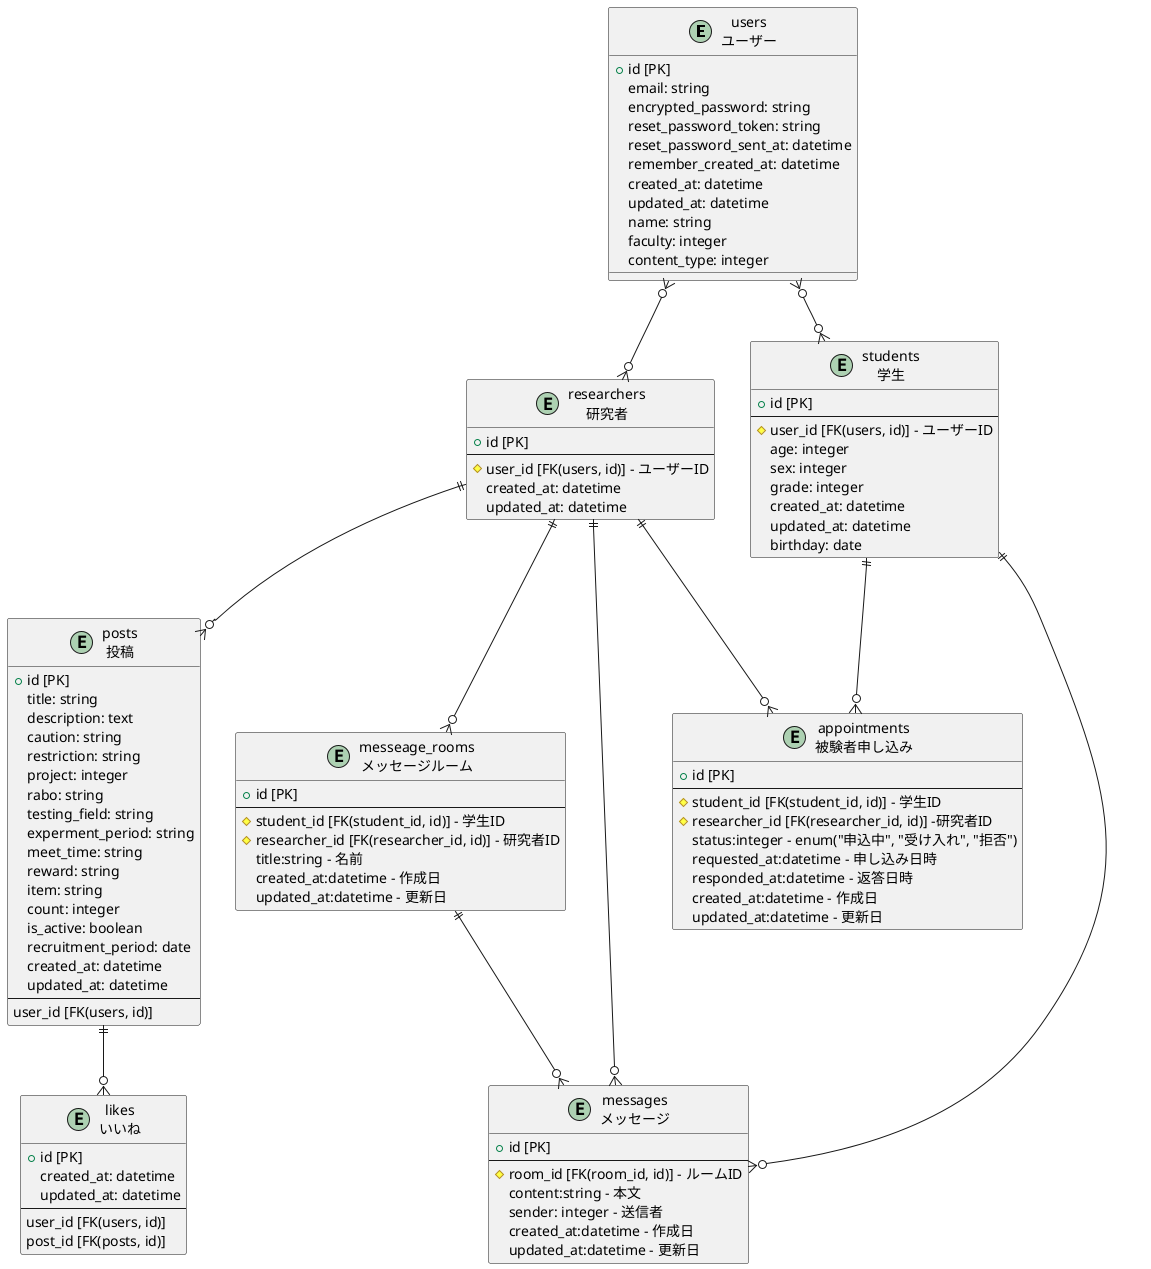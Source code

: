@startuml

!define ENTITY_OMIT_FIELDS
!define ENTITY_ATTRIBUTES_ARE_PRIVATE
!define ENTITY_MEMBERS_ARE_PRIVATE

entity users as "users\nユーザー" {
  + id [PK]
  email: string
  encrypted_password: string
  reset_password_token: string
  reset_password_sent_at: datetime
  remember_created_at: datetime
  created_at: datetime
  updated_at: datetime
  name: string
  faculty: integer
  content_type: integer
}

entity researchers as "researchers\n研究者" {
  + id [PK]
  --
  # user_id [FK(users, id)] - ユーザーID
  created_at: datetime
  updated_at: datetime
}

entity students as "students\n学生" {
  + id [PK]
  --
  # user_id [FK(users, id)] - ユーザーID
  age: integer
  sex: integer
  grade: integer
  created_at: datetime
  updated_at: datetime
  birthday: date
}

entity likes as "likes\nいいね" {
  + id [PK]
  created_at: datetime
  updated_at: datetime
  --
  user_id [FK(users, id)]
  post_id [FK(posts, id)]
}

entity posts as "posts\n投稿" {
  + id [PK]
  title: string
  description: text
  caution: string
  restriction: string
  project: integer
  rabo: string
  testing_field: string
  experment_period: string
  meet_time: string
  reward: string
  item: string
  count: integer
  is_active: boolean
  recruitment_period: date
  created_at: datetime
  updated_at: datetime
  --
  user_id [FK(users, id)]
}


entity messeage_rooms as "messeage_rooms\nメッセージルーム" {
  + id [PK]
  --
  # student_id [FK(student_id, id)] - 学生ID
  # researcher_id [FK(researcher_id, id)] - 研究者ID
  title:string - 名前
  created_at:datetime - 作成日
  updated_at:datetime - 更新日
}


entity messages as "messages\nメッセージ" {
  + id [PK]
  --
  # room_id [FK(room_id, id)] - ルームID
  content:string - 本文
  sender: integer - 送信者
  created_at:datetime - 作成日
  updated_at:datetime - 更新日
}

entity appointments as "appointments\n被験者申し込み" {
  + id [PK]
  --
  # student_id [FK(student_id, id)] - 学生ID
  # researcher_id [FK(researcher_id, id)] -研究者ID
  status:integer - enum("申込中", "受け入れ", "拒否")
  requested_at:datetime - 申し込み日時
  responded_at:datetime - 返答日時
  created_at:datetime - 作成日
  updated_at:datetime - 更新日
}


users }o--o{ students
users }o--o{ researchers
researchers ||--o{ messeage_rooms
messeage_rooms ||--o{ messages
students ||--o{ messages
researchers ||--o{ messages
posts ||--o{ likes
students ||--o{ appointments
researchers ||--o{ appointments
researchers ||--o{ posts

